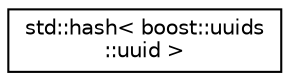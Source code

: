 digraph "Graphical Class Hierarchy"
{
 // INTERACTIVE_SVG=YES
  edge [fontname="Helvetica",fontsize="10",labelfontname="Helvetica",labelfontsize="10"];
  node [fontname="Helvetica",fontsize="10",shape=record];
  rankdir="LR";
  Node0 [label="std::hash\< boost::uuids\l::uuid \>",height=0.2,width=0.4,color="black", fillcolor="white", style="filled",URL="$structstd_1_1hash_3_01boost_1_1uuids_1_1uuid_01_4.html"];
}
